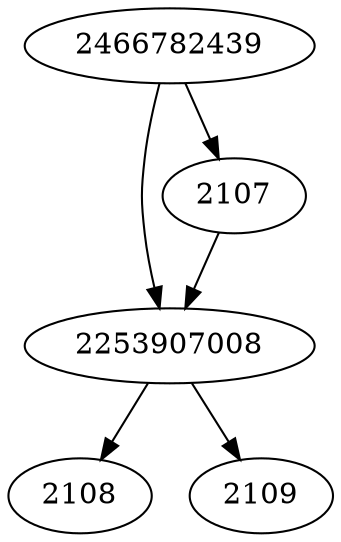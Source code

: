 strict digraph  {
2253907008;
2466782439;
2107;
2108;
2109;
2253907008 -> 2108;
2253907008 -> 2109;
2466782439 -> 2253907008;
2466782439 -> 2107;
2107 -> 2253907008;
}
